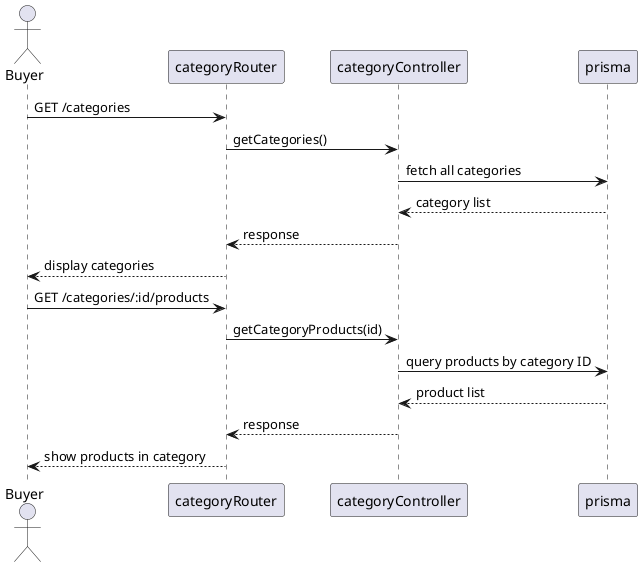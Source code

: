 @startuml
actor Buyer
participant "categoryRouter" as CR
participant "categoryController" as CC
participant "prisma" as DB

Buyer -> CR: GET /categories
CR -> CC: getCategories()
CC -> DB: fetch all categories
DB --> CC: category list
CC --> CR: response
CR --> Buyer: display categories

Buyer -> CR: GET /categories/:id/products
CR -> CC: getCategoryProducts(id)
CC -> DB: query products by category ID
DB --> CC: product list
CC --> CR: response
CR --> Buyer: show products in category
@enduml

